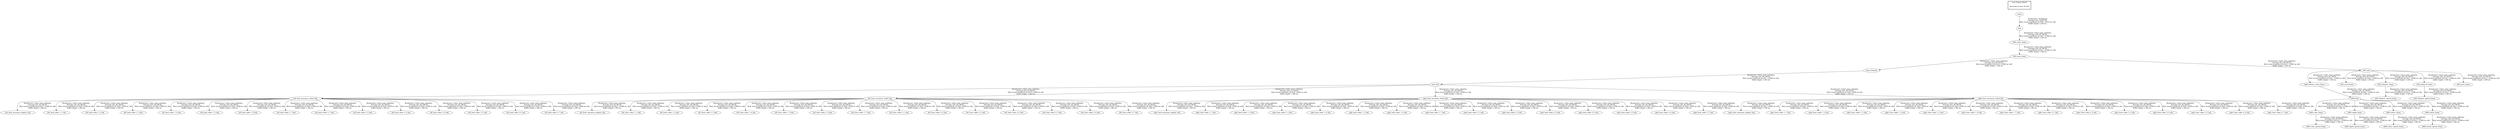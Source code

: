 digraph G {
"base_footprint" -> "base_link"[label="Broadcaster: /robot_state_publisher\nAverage rate: 50.746 Hz\nMost recent transform: 82.431 ( -0.488 sec old)\nBuffer length: 1.340 sec\n"];
"t265_pose_frame" -> "base_footprint"[label="Broadcaster: /robot_state_publisher\nAverage rate: 50.746 Hz\nMost recent transform: 82.431 ( -0.488 sec old)\nBuffer length: 1.340 sec\n"];
"d400_link" -> "d400_color_frame"[label="Broadcaster: /robot_state_publisher\nAverage rate: 50.746 Hz\nMost recent transform: 82.431 ( -0.488 sec old)\nBuffer length: 1.340 sec\n"];
"d400_bottom_screw_frame" -> "d400_link"[label="Broadcaster: /robot_state_publisher\nAverage rate: 50.746 Hz\nMost recent transform: 82.431 ( -0.488 sec old)\nBuffer length: 1.340 sec\n"];
"d400_color_frame" -> "d400_color_optical_frame"[label="Broadcaster: /robot_state_publisher\nAverage rate: 50.746 Hz\nMost recent transform: 82.431 ( -0.488 sec old)\nBuffer length: 1.340 sec\n"];
"d400_link" -> "d400_depth_frame"[label="Broadcaster: /robot_state_publisher\nAverage rate: 50.746 Hz\nMost recent transform: 82.431 ( -0.488 sec old)\nBuffer length: 1.340 sec\n"];
"d400_depth_frame" -> "d400_depth_optical_frame"[label="Broadcaster: /robot_state_publisher\nAverage rate: 50.746 Hz\nMost recent transform: 82.431 ( -0.488 sec old)\nBuffer length: 1.340 sec\n"];
"d400_link" -> "d400_infra1_frame"[label="Broadcaster: /robot_state_publisher\nAverage rate: 50.746 Hz\nMost recent transform: 82.431 ( -0.488 sec old)\nBuffer length: 1.340 sec\n"];
"d400_infra1_frame" -> "d400_infra1_optical_frame"[label="Broadcaster: /robot_state_publisher\nAverage rate: 50.746 Hz\nMost recent transform: 82.431 ( -0.488 sec old)\nBuffer length: 1.340 sec\n"];
"d400_link" -> "d400_infra2_frame"[label="Broadcaster: /robot_state_publisher\nAverage rate: 50.746 Hz\nMost recent transform: 82.431 ( -0.488 sec old)\nBuffer length: 1.340 sec\n"];
"d400_infra2_frame" -> "d400_infra2_optical_frame"[label="Broadcaster: /robot_state_publisher\nAverage rate: 50.746 Hz\nMost recent transform: 82.431 ( -0.488 sec old)\nBuffer length: 1.340 sec\n"];
"t265_link" -> "d400_bottom_screw_frame"[label="Broadcaster: /robot_state_publisher\nAverage rate: 50.746 Hz\nMost recent transform: 82.431 ( -0.488 sec old)\nBuffer length: 1.340 sec\n"];
"t265_pose_frame" -> "t265_link"[label="Broadcaster: /robot_state_publisher\nAverage rate: 50.746 Hz\nMost recent transform: 82.431 ( -0.488 sec old)\nBuffer length: 1.340 sec\n"];
"left_back_mecanum_wheel_link" -> "left_back_mecanum_adapter_link"[label="Broadcaster: /robot_state_publisher\nAverage rate: 50.746 Hz\nMost recent transform: 82.431 ( -0.488 sec old)\nBuffer length: 1.340 sec\n"];
"base_link" -> "left_back_mecanum_wheel_link"[label="Broadcaster: /robot_state_publisher\nAverage rate: 50.746 Hz\nMost recent transform: 81.935 ( 0.008 sec old)\nBuffer length: 1.340 sec\n"];
"left_front_mecanum_wheel_link" -> "left_front_mecanum_adapter_link"[label="Broadcaster: /robot_state_publisher\nAverage rate: 50.746 Hz\nMost recent transform: 82.431 ( -0.488 sec old)\nBuffer length: 1.340 sec\n"];
"base_link" -> "left_front_mecanum_wheel_link"[label="Broadcaster: /robot_state_publisher\nAverage rate: 50.746 Hz\nMost recent transform: 81.935 ( 0.008 sec old)\nBuffer length: 1.340 sec\n"];
"right_back_mecanum_wheel_link" -> "right_back_mecanum_adapter_link"[label="Broadcaster: /robot_state_publisher\nAverage rate: 50.746 Hz\nMost recent transform: 82.431 ( -0.488 sec old)\nBuffer length: 1.340 sec\n"];
"base_link" -> "right_back_mecanum_wheel_link"[label="Broadcaster: /robot_state_publisher\nAverage rate: 50.746 Hz\nMost recent transform: 81.935 ( 0.008 sec old)\nBuffer length: 1.340 sec\n"];
"right_front_mecanum_wheel_link" -> "right_front_mecanum_adapter_link"[label="Broadcaster: /robot_state_publisher\nAverage rate: 50.746 Hz\nMost recent transform: 82.431 ( -0.488 sec old)\nBuffer length: 1.340 sec\n"];
"base_link" -> "right_front_mecanum_wheel_link"[label="Broadcaster: /robot_state_publisher\nAverage rate: 50.746 Hz\nMost recent transform: 81.935 ( 0.008 sec old)\nBuffer length: 1.340 sec\n"];
"t265_link" -> "t265_accel_frame"[label="Broadcaster: /robot_state_publisher\nAverage rate: 50.746 Hz\nMost recent transform: 82.431 ( -0.488 sec old)\nBuffer length: 1.340 sec\n"];
"t265_odom_frame" -> "t265_pose_frame"[label="Broadcaster: /robot_state_publisher\nAverage rate: 50.746 Hz\nMost recent transform: 82.431 ( -0.488 sec old)\nBuffer length: 1.340 sec\n"];
"t265_link" -> "t265_fisheye1_frame"[label="Broadcaster: /robot_state_publisher\nAverage rate: 50.746 Hz\nMost recent transform: 82.431 ( -0.488 sec old)\nBuffer length: 1.340 sec\n"];
"t265_fisheye1_frame" -> "t265_fisheye1_optical_frame"[label="Broadcaster: /robot_state_publisher\nAverage rate: 50.746 Hz\nMost recent transform: 82.431 ( -0.488 sec old)\nBuffer length: 1.340 sec\n"];
"t265_link" -> "t265_fisheye2_frame"[label="Broadcaster: /robot_state_publisher\nAverage rate: 50.746 Hz\nMost recent transform: 82.431 ( -0.488 sec old)\nBuffer length: 1.340 sec\n"];
"t265_fisheye2_frame" -> "t265_fisheye2_optical_frame"[label="Broadcaster: /robot_state_publisher\nAverage rate: 50.746 Hz\nMost recent transform: 82.431 ( -0.488 sec old)\nBuffer length: 1.340 sec\n"];
"t265_link" -> "t265_gyro_frame"[label="Broadcaster: /robot_state_publisher\nAverage rate: 50.746 Hz\nMost recent transform: 82.431 ( -0.488 sec old)\nBuffer length: 1.340 sec\n"];
"map" -> "t265_odom_frame"[label="Broadcaster: /robot_state_publisher\nAverage rate: 50.746 Hz\nMost recent transform: 82.431 ( -0.488 sec old)\nBuffer length: 1.340 sec\n"];
"world" -> "map"[label="Broadcaster: /world2map\nAverage rate: 10.833 Hz\nMost recent transform: 81.976 ( -0.033 sec old)\nBuffer length: 1.200 sec\n"];
"left_back_mecanum_wheel_link" -> "left_back_roller_1_1_link"[label="Broadcaster: /robot_state_publisher\nAverage rate: 50.746 Hz\nMost recent transform: 81.935 ( 0.008 sec old)\nBuffer length: 1.340 sec\n"];
"left_back_mecanum_wheel_link" -> "left_back_roller_1_2_link"[label="Broadcaster: /robot_state_publisher\nAverage rate: 50.746 Hz\nMost recent transform: 81.935 ( 0.008 sec old)\nBuffer length: 1.340 sec\n"];
"left_back_mecanum_wheel_link" -> "left_back_roller_1_3_link"[label="Broadcaster: /robot_state_publisher\nAverage rate: 50.746 Hz\nMost recent transform: 81.935 ( 0.008 sec old)\nBuffer length: 1.340 sec\n"];
"left_back_mecanum_wheel_link" -> "left_back_roller_1_4_link"[label="Broadcaster: /robot_state_publisher\nAverage rate: 50.746 Hz\nMost recent transform: 81.935 ( 0.008 sec old)\nBuffer length: 1.340 sec\n"];
"left_back_mecanum_wheel_link" -> "left_back_roller_1_5_link"[label="Broadcaster: /robot_state_publisher\nAverage rate: 50.746 Hz\nMost recent transform: 81.935 ( 0.008 sec old)\nBuffer length: 1.340 sec\n"];
"left_back_mecanum_wheel_link" -> "left_back_roller_1_6_link"[label="Broadcaster: /robot_state_publisher\nAverage rate: 50.746 Hz\nMost recent transform: 81.935 ( 0.008 sec old)\nBuffer length: 1.340 sec\n"];
"left_back_mecanum_wheel_link" -> "left_back_roller_1_7_link"[label="Broadcaster: /robot_state_publisher\nAverage rate: 50.746 Hz\nMost recent transform: 81.935 ( 0.008 sec old)\nBuffer length: 1.340 sec\n"];
"left_back_mecanum_wheel_link" -> "left_back_roller_2_1_link"[label="Broadcaster: /robot_state_publisher\nAverage rate: 50.746 Hz\nMost recent transform: 81.935 ( 0.008 sec old)\nBuffer length: 1.340 sec\n"];
"left_back_mecanum_wheel_link" -> "left_back_roller_2_2_link"[label="Broadcaster: /robot_state_publisher\nAverage rate: 50.746 Hz\nMost recent transform: 81.935 ( 0.008 sec old)\nBuffer length: 1.340 sec\n"];
"left_back_mecanum_wheel_link" -> "left_back_roller_2_3_link"[label="Broadcaster: /robot_state_publisher\nAverage rate: 50.746 Hz\nMost recent transform: 81.935 ( 0.008 sec old)\nBuffer length: 1.340 sec\n"];
"left_back_mecanum_wheel_link" -> "left_back_roller_2_4_link"[label="Broadcaster: /robot_state_publisher\nAverage rate: 50.746 Hz\nMost recent transform: 81.935 ( 0.008 sec old)\nBuffer length: 1.340 sec\n"];
"left_back_mecanum_wheel_link" -> "left_back_roller_2_5_link"[label="Broadcaster: /robot_state_publisher\nAverage rate: 50.746 Hz\nMost recent transform: 81.935 ( 0.008 sec old)\nBuffer length: 1.340 sec\n"];
"left_back_mecanum_wheel_link" -> "left_back_roller_2_6_link"[label="Broadcaster: /robot_state_publisher\nAverage rate: 50.746 Hz\nMost recent transform: 81.935 ( 0.008 sec old)\nBuffer length: 1.340 sec\n"];
"left_back_mecanum_wheel_link" -> "left_back_roller_2_7_link"[label="Broadcaster: /robot_state_publisher\nAverage rate: 50.746 Hz\nMost recent transform: 81.935 ( 0.008 sec old)\nBuffer length: 1.340 sec\n"];
"left_front_mecanum_wheel_link" -> "left_front_roller_1_1_link"[label="Broadcaster: /robot_state_publisher\nAverage rate: 50.746 Hz\nMost recent transform: 81.935 ( 0.008 sec old)\nBuffer length: 1.340 sec\n"];
"left_front_mecanum_wheel_link" -> "left_front_roller_1_2_link"[label="Broadcaster: /robot_state_publisher\nAverage rate: 50.746 Hz\nMost recent transform: 81.935 ( 0.008 sec old)\nBuffer length: 1.340 sec\n"];
"left_front_mecanum_wheel_link" -> "left_front_roller_1_3_link"[label="Broadcaster: /robot_state_publisher\nAverage rate: 50.746 Hz\nMost recent transform: 81.935 ( 0.008 sec old)\nBuffer length: 1.340 sec\n"];
"left_front_mecanum_wheel_link" -> "left_front_roller_1_4_link"[label="Broadcaster: /robot_state_publisher\nAverage rate: 50.746 Hz\nMost recent transform: 81.935 ( 0.008 sec old)\nBuffer length: 1.340 sec\n"];
"left_front_mecanum_wheel_link" -> "left_front_roller_1_5_link"[label="Broadcaster: /robot_state_publisher\nAverage rate: 50.746 Hz\nMost recent transform: 81.935 ( 0.008 sec old)\nBuffer length: 1.340 sec\n"];
"left_front_mecanum_wheel_link" -> "left_front_roller_1_6_link"[label="Broadcaster: /robot_state_publisher\nAverage rate: 50.746 Hz\nMost recent transform: 81.935 ( 0.008 sec old)\nBuffer length: 1.340 sec\n"];
"left_front_mecanum_wheel_link" -> "left_front_roller_1_7_link"[label="Broadcaster: /robot_state_publisher\nAverage rate: 50.746 Hz\nMost recent transform: 81.935 ( 0.008 sec old)\nBuffer length: 1.340 sec\n"];
"left_front_mecanum_wheel_link" -> "left_front_roller_2_1_link"[label="Broadcaster: /robot_state_publisher\nAverage rate: 50.746 Hz\nMost recent transform: 81.935 ( 0.008 sec old)\nBuffer length: 1.340 sec\n"];
"left_front_mecanum_wheel_link" -> "left_front_roller_2_2_link"[label="Broadcaster: /robot_state_publisher\nAverage rate: 50.746 Hz\nMost recent transform: 81.935 ( 0.008 sec old)\nBuffer length: 1.340 sec\n"];
"left_front_mecanum_wheel_link" -> "left_front_roller_2_3_link"[label="Broadcaster: /robot_state_publisher\nAverage rate: 50.746 Hz\nMost recent transform: 81.935 ( 0.008 sec old)\nBuffer length: 1.340 sec\n"];
"left_front_mecanum_wheel_link" -> "left_front_roller_2_4_link"[label="Broadcaster: /robot_state_publisher\nAverage rate: 50.746 Hz\nMost recent transform: 81.935 ( 0.008 sec old)\nBuffer length: 1.340 sec\n"];
"left_front_mecanum_wheel_link" -> "left_front_roller_2_5_link"[label="Broadcaster: /robot_state_publisher\nAverage rate: 50.746 Hz\nMost recent transform: 81.935 ( 0.008 sec old)\nBuffer length: 1.340 sec\n"];
"left_front_mecanum_wheel_link" -> "left_front_roller_2_6_link"[label="Broadcaster: /robot_state_publisher\nAverage rate: 50.746 Hz\nMost recent transform: 81.935 ( 0.008 sec old)\nBuffer length: 1.340 sec\n"];
"left_front_mecanum_wheel_link" -> "left_front_roller_2_7_link"[label="Broadcaster: /robot_state_publisher\nAverage rate: 50.746 Hz\nMost recent transform: 81.935 ( 0.008 sec old)\nBuffer length: 1.340 sec\n"];
"right_back_mecanum_wheel_link" -> "right_back_roller_1_1_link"[label="Broadcaster: /robot_state_publisher\nAverage rate: 50.746 Hz\nMost recent transform: 81.935 ( 0.008 sec old)\nBuffer length: 1.340 sec\n"];
"right_back_mecanum_wheel_link" -> "right_back_roller_1_2_link"[label="Broadcaster: /robot_state_publisher\nAverage rate: 50.746 Hz\nMost recent transform: 81.935 ( 0.008 sec old)\nBuffer length: 1.340 sec\n"];
"right_back_mecanum_wheel_link" -> "right_back_roller_1_3_link"[label="Broadcaster: /robot_state_publisher\nAverage rate: 50.746 Hz\nMost recent transform: 81.935 ( 0.008 sec old)\nBuffer length: 1.340 sec\n"];
"right_back_mecanum_wheel_link" -> "right_back_roller_1_4_link"[label="Broadcaster: /robot_state_publisher\nAverage rate: 50.746 Hz\nMost recent transform: 81.935 ( 0.008 sec old)\nBuffer length: 1.340 sec\n"];
"right_back_mecanum_wheel_link" -> "right_back_roller_1_5_link"[label="Broadcaster: /robot_state_publisher\nAverage rate: 50.746 Hz\nMost recent transform: 81.935 ( 0.008 sec old)\nBuffer length: 1.340 sec\n"];
"right_back_mecanum_wheel_link" -> "right_back_roller_1_6_link"[label="Broadcaster: /robot_state_publisher\nAverage rate: 50.746 Hz\nMost recent transform: 81.935 ( 0.008 sec old)\nBuffer length: 1.340 sec\n"];
"right_back_mecanum_wheel_link" -> "right_back_roller_1_7_link"[label="Broadcaster: /robot_state_publisher\nAverage rate: 50.746 Hz\nMost recent transform: 81.935 ( 0.008 sec old)\nBuffer length: 1.340 sec\n"];
"right_back_mecanum_wheel_link" -> "right_back_roller_2_1_link"[label="Broadcaster: /robot_state_publisher\nAverage rate: 50.746 Hz\nMost recent transform: 81.935 ( 0.008 sec old)\nBuffer length: 1.340 sec\n"];
"right_back_mecanum_wheel_link" -> "right_back_roller_2_2_link"[label="Broadcaster: /robot_state_publisher\nAverage rate: 50.746 Hz\nMost recent transform: 81.935 ( 0.008 sec old)\nBuffer length: 1.340 sec\n"];
"right_back_mecanum_wheel_link" -> "right_back_roller_2_3_link"[label="Broadcaster: /robot_state_publisher\nAverage rate: 50.746 Hz\nMost recent transform: 81.935 ( 0.008 sec old)\nBuffer length: 1.340 sec\n"];
"right_back_mecanum_wheel_link" -> "right_back_roller_2_4_link"[label="Broadcaster: /robot_state_publisher\nAverage rate: 50.746 Hz\nMost recent transform: 81.935 ( 0.008 sec old)\nBuffer length: 1.340 sec\n"];
"right_back_mecanum_wheel_link" -> "right_back_roller_2_5_link"[label="Broadcaster: /robot_state_publisher\nAverage rate: 50.746 Hz\nMost recent transform: 81.935 ( 0.008 sec old)\nBuffer length: 1.340 sec\n"];
"right_back_mecanum_wheel_link" -> "right_back_roller_2_6_link"[label="Broadcaster: /robot_state_publisher\nAverage rate: 50.746 Hz\nMost recent transform: 81.935 ( 0.008 sec old)\nBuffer length: 1.340 sec\n"];
"right_back_mecanum_wheel_link" -> "right_back_roller_2_7_link"[label="Broadcaster: /robot_state_publisher\nAverage rate: 50.746 Hz\nMost recent transform: 81.935 ( 0.008 sec old)\nBuffer length: 1.340 sec\n"];
"right_front_mecanum_wheel_link" -> "right_front_roller_1_1_link"[label="Broadcaster: /robot_state_publisher\nAverage rate: 50.746 Hz\nMost recent transform: 81.935 ( 0.008 sec old)\nBuffer length: 1.340 sec\n"];
"right_front_mecanum_wheel_link" -> "right_front_roller_1_2_link"[label="Broadcaster: /robot_state_publisher\nAverage rate: 50.746 Hz\nMost recent transform: 81.935 ( 0.008 sec old)\nBuffer length: 1.340 sec\n"];
"right_front_mecanum_wheel_link" -> "right_front_roller_1_3_link"[label="Broadcaster: /robot_state_publisher\nAverage rate: 50.746 Hz\nMost recent transform: 81.935 ( 0.008 sec old)\nBuffer length: 1.340 sec\n"];
"right_front_mecanum_wheel_link" -> "right_front_roller_1_4_link"[label="Broadcaster: /robot_state_publisher\nAverage rate: 50.746 Hz\nMost recent transform: 81.935 ( 0.008 sec old)\nBuffer length: 1.340 sec\n"];
"right_front_mecanum_wheel_link" -> "right_front_roller_1_5_link"[label="Broadcaster: /robot_state_publisher\nAverage rate: 50.746 Hz\nMost recent transform: 81.935 ( 0.008 sec old)\nBuffer length: 1.340 sec\n"];
"right_front_mecanum_wheel_link" -> "right_front_roller_1_6_link"[label="Broadcaster: /robot_state_publisher\nAverage rate: 50.746 Hz\nMost recent transform: 81.935 ( 0.008 sec old)\nBuffer length: 1.340 sec\n"];
"right_front_mecanum_wheel_link" -> "right_front_roller_1_7_link"[label="Broadcaster: /robot_state_publisher\nAverage rate: 50.746 Hz\nMost recent transform: 81.935 ( 0.008 sec old)\nBuffer length: 1.340 sec\n"];
"right_front_mecanum_wheel_link" -> "right_front_roller_2_1_link"[label="Broadcaster: /robot_state_publisher\nAverage rate: 50.746 Hz\nMost recent transform: 81.935 ( 0.008 sec old)\nBuffer length: 1.340 sec\n"];
"right_front_mecanum_wheel_link" -> "right_front_roller_2_2_link"[label="Broadcaster: /robot_state_publisher\nAverage rate: 50.746 Hz\nMost recent transform: 81.935 ( 0.008 sec old)\nBuffer length: 1.340 sec\n"];
"right_front_mecanum_wheel_link" -> "right_front_roller_2_3_link"[label="Broadcaster: /robot_state_publisher\nAverage rate: 50.746 Hz\nMost recent transform: 81.935 ( 0.008 sec old)\nBuffer length: 1.340 sec\n"];
"right_front_mecanum_wheel_link" -> "right_front_roller_2_4_link"[label="Broadcaster: /robot_state_publisher\nAverage rate: 50.746 Hz\nMost recent transform: 81.935 ( 0.008 sec old)\nBuffer length: 1.340 sec\n"];
"right_front_mecanum_wheel_link" -> "right_front_roller_2_5_link"[label="Broadcaster: /robot_state_publisher\nAverage rate: 50.746 Hz\nMost recent transform: 81.935 ( 0.008 sec old)\nBuffer length: 1.340 sec\n"];
"right_front_mecanum_wheel_link" -> "right_front_roller_2_6_link"[label="Broadcaster: /robot_state_publisher\nAverage rate: 50.746 Hz\nMost recent transform: 81.935 ( 0.008 sec old)\nBuffer length: 1.340 sec\n"];
"right_front_mecanum_wheel_link" -> "right_front_roller_2_7_link"[label="Broadcaster: /robot_state_publisher\nAverage rate: 50.746 Hz\nMost recent transform: 81.935 ( 0.008 sec old)\nBuffer length: 1.340 sec\n"];
edge [style=invis];
 subgraph cluster_legend { style=bold; color=black; label ="view_frames Result";
"Recorded at time: 81.943"[ shape=plaintext ] ;
 }->"world";
}